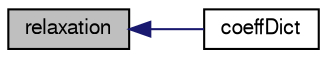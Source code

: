 digraph "relaxation"
{
  bgcolor="transparent";
  edge [fontname="FreeSans",fontsize="10",labelfontname="FreeSans",labelfontsize="10"];
  node [fontname="FreeSans",fontsize="10",shape=record];
  rankdir="LR";
  Node14 [label="relaxation",height=0.2,width=0.4,color="black", fillcolor="grey75", style="filled", fontcolor="black"];
  Node14 -> Node15 [dir="back",color="midnightblue",fontsize="10",style="solid",fontname="FreeSans"];
  Node15 [label="coeffDict",height=0.2,width=0.4,color="black",URL="$a31570.html#ad95c13c1aff816eede3af458626211d2",tooltip="Const access to the coeffs dictionary. "];
}
